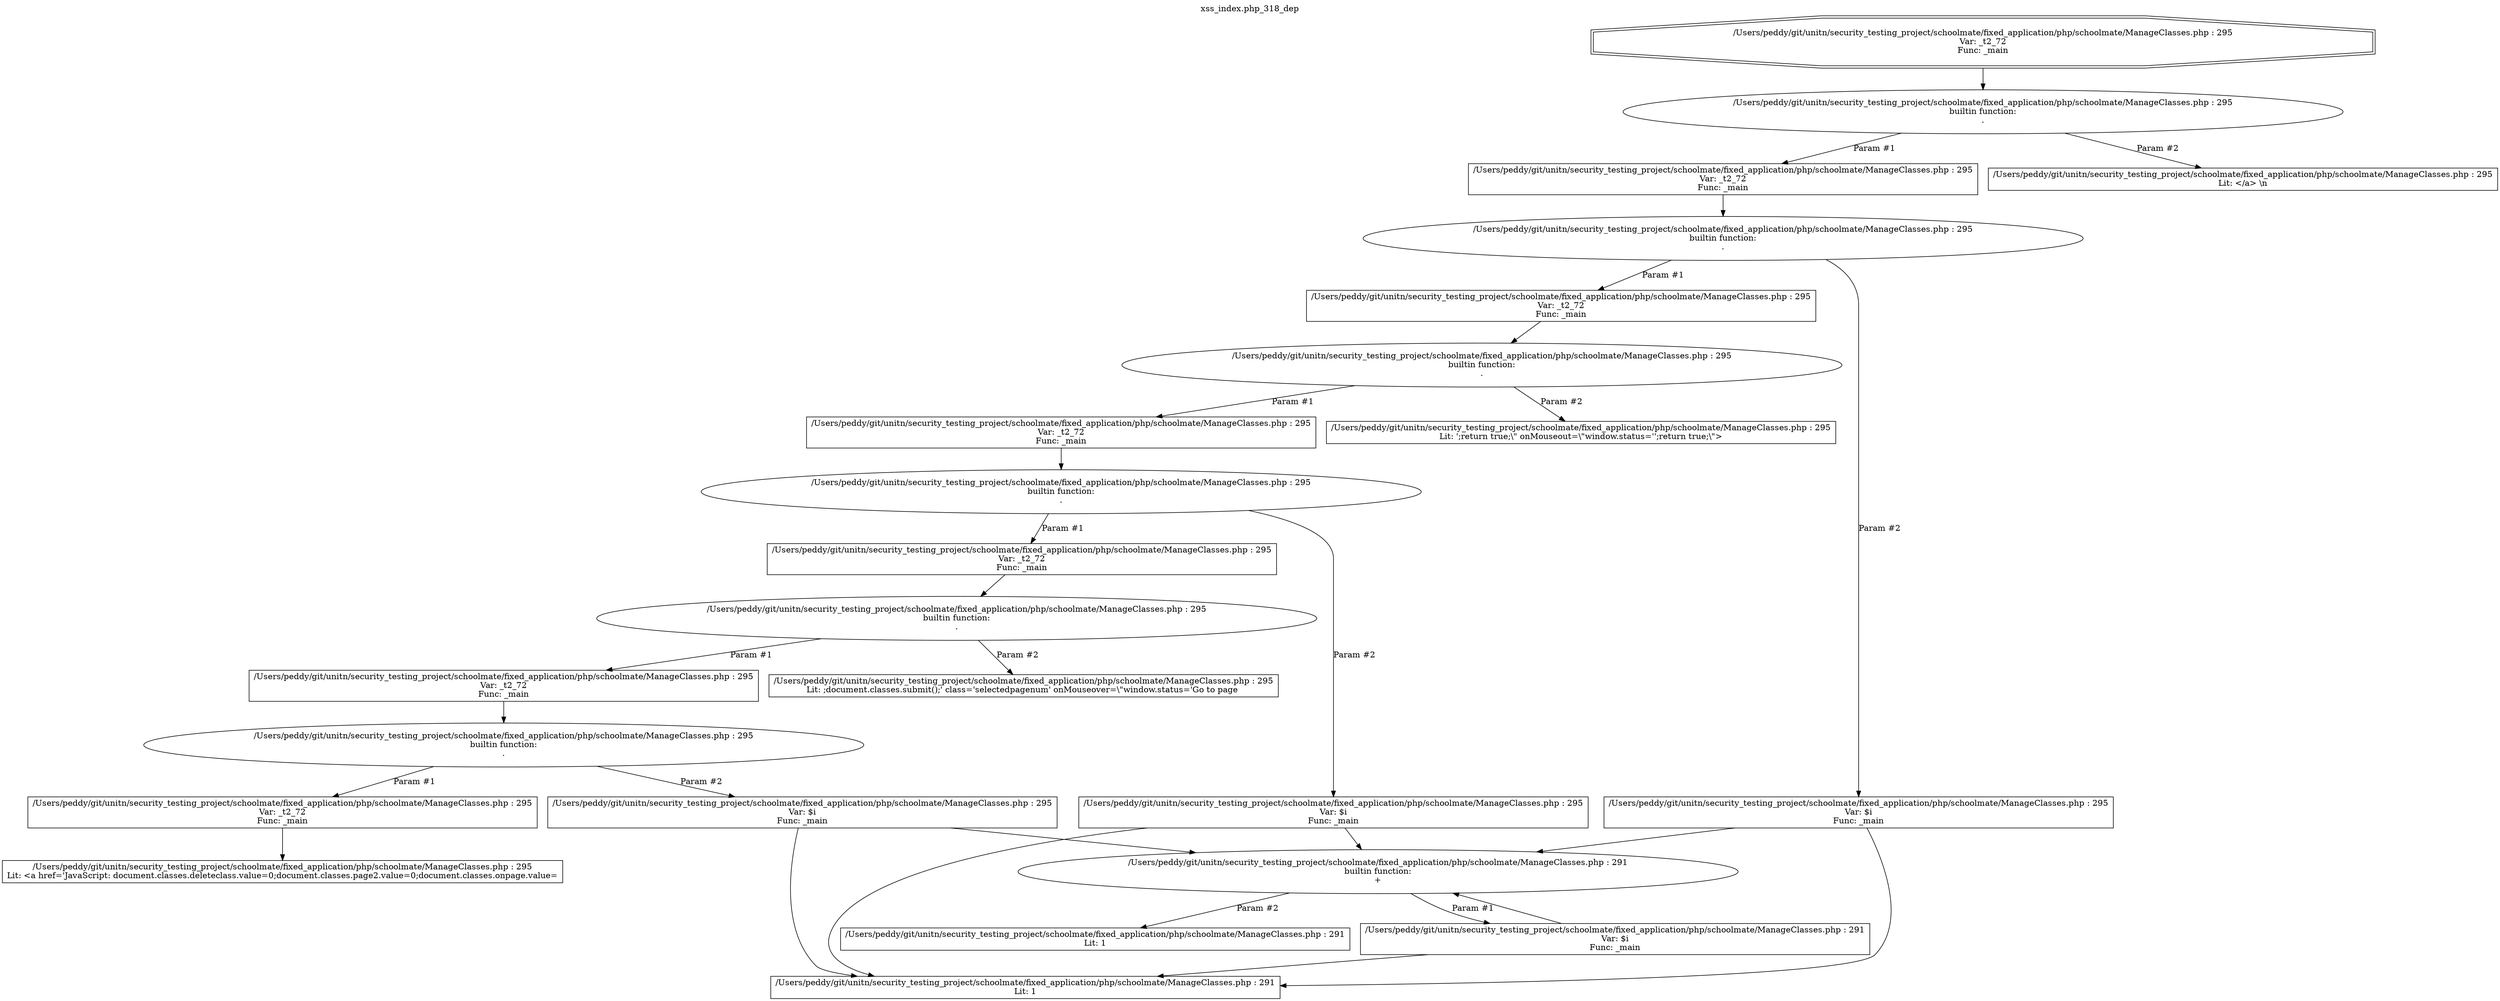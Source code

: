 digraph cfg {
  label="xss_index.php_318_dep";
  labelloc=t;
  n1 [shape=doubleoctagon, label="/Users/peddy/git/unitn/security_testing_project/schoolmate/fixed_application/php/schoolmate/ManageClasses.php : 295\nVar: _t2_72\nFunc: _main\n"];
  n2 [shape=ellipse, label="/Users/peddy/git/unitn/security_testing_project/schoolmate/fixed_application/php/schoolmate/ManageClasses.php : 295\nbuiltin function:\n.\n"];
  n3 [shape=box, label="/Users/peddy/git/unitn/security_testing_project/schoolmate/fixed_application/php/schoolmate/ManageClasses.php : 295\nVar: _t2_72\nFunc: _main\n"];
  n4 [shape=ellipse, label="/Users/peddy/git/unitn/security_testing_project/schoolmate/fixed_application/php/schoolmate/ManageClasses.php : 295\nbuiltin function:\n.\n"];
  n5 [shape=box, label="/Users/peddy/git/unitn/security_testing_project/schoolmate/fixed_application/php/schoolmate/ManageClasses.php : 295\nVar: _t2_72\nFunc: _main\n"];
  n6 [shape=ellipse, label="/Users/peddy/git/unitn/security_testing_project/schoolmate/fixed_application/php/schoolmate/ManageClasses.php : 295\nbuiltin function:\n.\n"];
  n7 [shape=box, label="/Users/peddy/git/unitn/security_testing_project/schoolmate/fixed_application/php/schoolmate/ManageClasses.php : 295\nVar: _t2_72\nFunc: _main\n"];
  n8 [shape=ellipse, label="/Users/peddy/git/unitn/security_testing_project/schoolmate/fixed_application/php/schoolmate/ManageClasses.php : 295\nbuiltin function:\n.\n"];
  n9 [shape=box, label="/Users/peddy/git/unitn/security_testing_project/schoolmate/fixed_application/php/schoolmate/ManageClasses.php : 295\nVar: _t2_72\nFunc: _main\n"];
  n10 [shape=ellipse, label="/Users/peddy/git/unitn/security_testing_project/schoolmate/fixed_application/php/schoolmate/ManageClasses.php : 295\nbuiltin function:\n.\n"];
  n11 [shape=box, label="/Users/peddy/git/unitn/security_testing_project/schoolmate/fixed_application/php/schoolmate/ManageClasses.php : 295\nVar: _t2_72\nFunc: _main\n"];
  n12 [shape=ellipse, label="/Users/peddy/git/unitn/security_testing_project/schoolmate/fixed_application/php/schoolmate/ManageClasses.php : 295\nbuiltin function:\n.\n"];
  n13 [shape=box, label="/Users/peddy/git/unitn/security_testing_project/schoolmate/fixed_application/php/schoolmate/ManageClasses.php : 295\nVar: _t2_72\nFunc: _main\n"];
  n14 [shape=box, label="/Users/peddy/git/unitn/security_testing_project/schoolmate/fixed_application/php/schoolmate/ManageClasses.php : 295\nLit: <a href='JavaScript: document.classes.deleteclass.value=0;document.classes.page2.value=0;document.classes.onpage.value=\n"];
  n15 [shape=box, label="/Users/peddy/git/unitn/security_testing_project/schoolmate/fixed_application/php/schoolmate/ManageClasses.php : 295\nVar: $i\nFunc: _main\n"];
  n16 [shape=box, label="/Users/peddy/git/unitn/security_testing_project/schoolmate/fixed_application/php/schoolmate/ManageClasses.php : 291\nLit: 1\n"];
  n17 [shape=ellipse, label="/Users/peddy/git/unitn/security_testing_project/schoolmate/fixed_application/php/schoolmate/ManageClasses.php : 291\nbuiltin function:\n+\n"];
  n18 [shape=box, label="/Users/peddy/git/unitn/security_testing_project/schoolmate/fixed_application/php/schoolmate/ManageClasses.php : 291\nVar: $i\nFunc: _main\n"];
  n19 [shape=box, label="/Users/peddy/git/unitn/security_testing_project/schoolmate/fixed_application/php/schoolmate/ManageClasses.php : 291\nLit: 1\n"];
  n20 [shape=box, label="/Users/peddy/git/unitn/security_testing_project/schoolmate/fixed_application/php/schoolmate/ManageClasses.php : 295\nLit: ;document.classes.submit();' class='selectedpagenum' onMouseover=\\\"window.status='Go to page \n"];
  n21 [shape=box, label="/Users/peddy/git/unitn/security_testing_project/schoolmate/fixed_application/php/schoolmate/ManageClasses.php : 295\nVar: $i\nFunc: _main\n"];
  n22 [shape=box, label="/Users/peddy/git/unitn/security_testing_project/schoolmate/fixed_application/php/schoolmate/ManageClasses.php : 295\nLit: ';return true;\\\" onMouseout=\\\"window.status='';return true;\\\">\n"];
  n23 [shape=box, label="/Users/peddy/git/unitn/security_testing_project/schoolmate/fixed_application/php/schoolmate/ManageClasses.php : 295\nVar: $i\nFunc: _main\n"];
  n24 [shape=box, label="/Users/peddy/git/unitn/security_testing_project/schoolmate/fixed_application/php/schoolmate/ManageClasses.php : 295\nLit: </a>&nbsp;\\n\n"];
  n1 -> n2;
  n3 -> n4;
  n5 -> n6;
  n7 -> n8;
  n9 -> n10;
  n11 -> n12;
  n13 -> n14;
  n12 -> n13[label="Param #1"];
  n12 -> n15[label="Param #2"];
  n15 -> n16;
  n15 -> n17;
  n18 -> n16;
  n18 -> n17;
  n17 -> n18[label="Param #1"];
  n17 -> n19[label="Param #2"];
  n10 -> n11[label="Param #1"];
  n10 -> n20[label="Param #2"];
  n8 -> n9[label="Param #1"];
  n8 -> n21[label="Param #2"];
  n21 -> n16;
  n21 -> n17;
  n6 -> n7[label="Param #1"];
  n6 -> n22[label="Param #2"];
  n4 -> n5[label="Param #1"];
  n4 -> n23[label="Param #2"];
  n23 -> n16;
  n23 -> n17;
  n2 -> n3[label="Param #1"];
  n2 -> n24[label="Param #2"];
}
